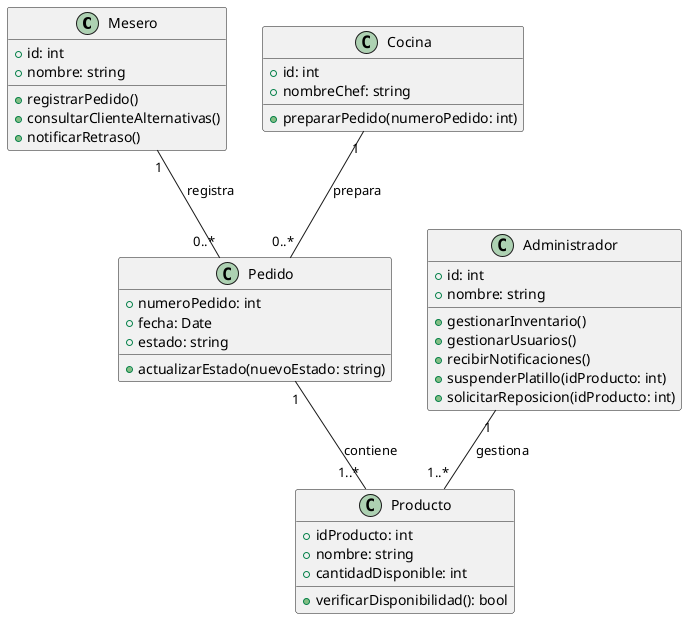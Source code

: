 @startuml clases
class Mesero {
  +id: int
  +nombre: string
  +registrarPedido()
  +consultarClienteAlternativas()
  +notificarRetraso()
}

class Pedido {
  +numeroPedido: int
  +fecha: Date
  +estado: string
  +actualizarEstado(nuevoEstado: string)
}

class Producto {
  +idProducto: int
  +nombre: string
  +cantidadDisponible: int
  +verificarDisponibilidad(): bool
}

class Administrador {
  +id: int
  +nombre: string
  +gestionarInventario()
  +gestionarUsuarios()
  +recibirNotificaciones()
  +suspenderPlatillo(idProducto: int)
  +solicitarReposicion(idProducto: int)
}

class Cocina {
  +id: int
  +nombreChef: string
  +prepararPedido(numeroPedido: int)
}

Mesero "1" -- "0..*" Pedido : registra
Pedido "1" -- "1..*" Producto : contiene
Administrador "1" -- "1..*" Producto : gestiona
Cocina "1" -- "0..*" Pedido : prepara

@enduml

